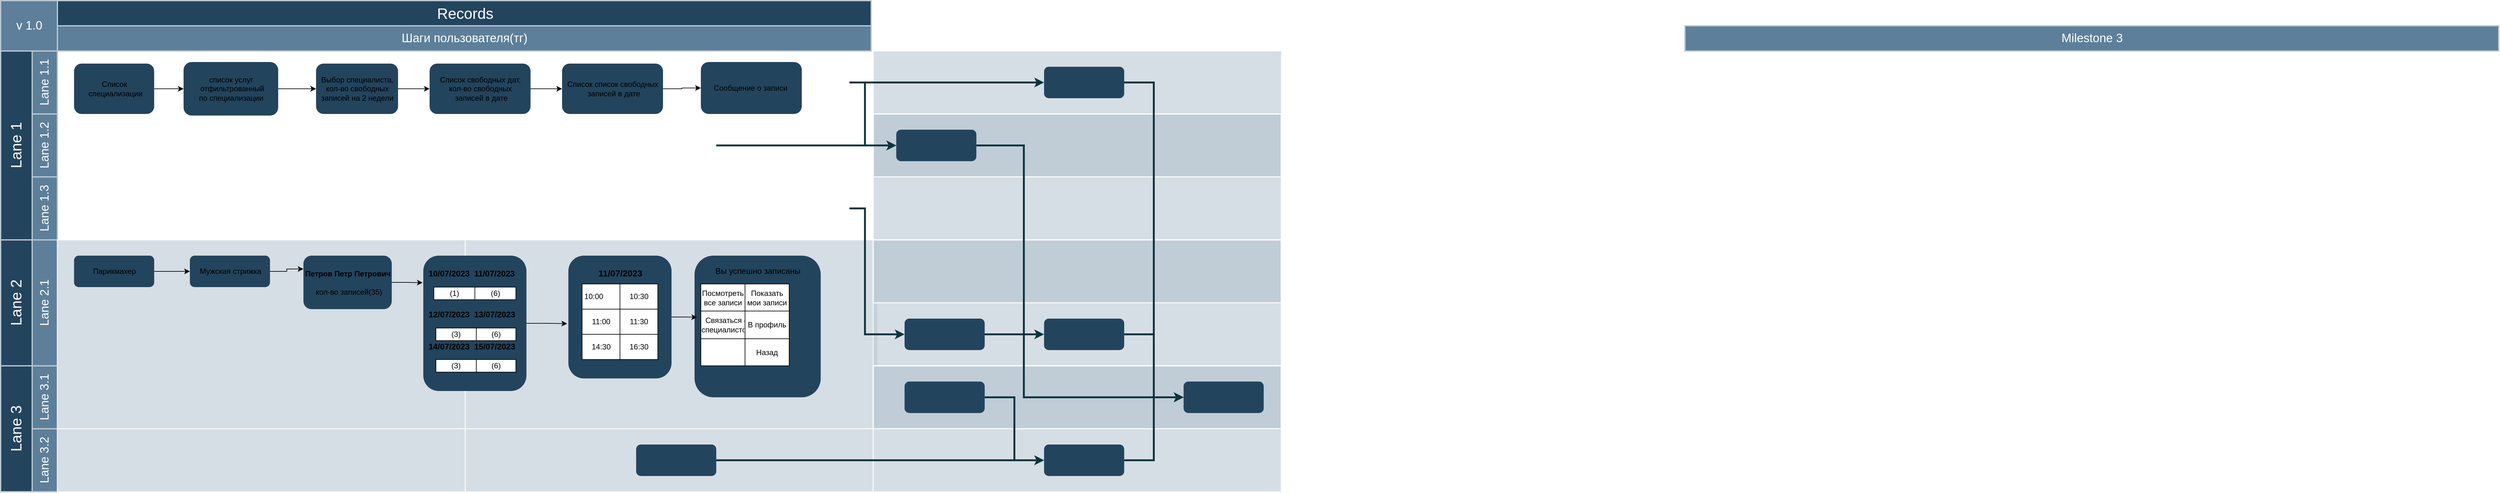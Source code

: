 <mxfile version="22.1.16" type="device">
  <diagram name="Page-1" id="74e2e168-ea6b-b213-b513-2b3c1d86103e">
    <mxGraphModel dx="1434" dy="843" grid="1" gridSize="10" guides="1" tooltips="1" connect="1" arrows="1" fold="1" page="1" pageScale="1" pageWidth="1100" pageHeight="850" background="none" math="0" shadow="0">
      <root>
        <mxCell id="0" />
        <mxCell id="1" parent="0" />
        <mxCell id="uQnDdRh6O_mBgokh-bdZ-1" value="Records" style="strokeColor=#BAC8D3;fillColor=#23445D;fontSize=24;strokeWidth=2;fontFamily=Helvetica;html=1;fontColor=#FFFFFF;fontStyle=0;spacingBottom=8;spacingRight=0;spacingLeft=83;" parent="1" vertex="1">
          <mxGeometry x="28" y="20" width="1372" height="50" as="geometry" />
        </mxCell>
        <mxCell id="uQnDdRh6O_mBgokh-bdZ-2" value="Lane 1" style="strokeColor=#BAC8D3;fillColor=#23445D;fontSize=24;strokeWidth=2;horizontal=0;fontFamily=Helvetica;html=1;fontColor=#FFFFFF;fontStyle=0" parent="1" vertex="1">
          <mxGeometry x="20" y="100" width="50" height="300" as="geometry" />
        </mxCell>
        <mxCell id="uQnDdRh6O_mBgokh-bdZ-3" value="Lane 1.1" style="strokeColor=#BAC8D3;fillColor=#5d7f99;fontSize=19;strokeWidth=2;horizontal=0;fontFamily=Helvetica;html=1;labelBackgroundColor=none;fontColor=#FFFFFF;" parent="1" vertex="1">
          <mxGeometry x="70" y="100" width="40" height="100" as="geometry" />
        </mxCell>
        <mxCell id="uQnDdRh6O_mBgokh-bdZ-4" value="v 1.0" style="strokeColor=#BAC8D3;fillColor=#5d7f99;fontSize=19;strokeWidth=2;fontFamily=Helvetica;html=1;labelBackgroundColor=none;fontColor=#FFFFFF;" parent="1" vertex="1">
          <mxGeometry x="20" y="20" width="90" height="80" as="geometry" />
        </mxCell>
        <mxCell id="uQnDdRh6O_mBgokh-bdZ-5" value="Lane 1.2" style="strokeColor=#BAC8D3;fillColor=#5d7f99;fontSize=19;strokeWidth=2;horizontal=0;fontFamily=Helvetica;html=1;labelBackgroundColor=none;fontColor=#FFFFFF;" parent="1" vertex="1">
          <mxGeometry x="70" y="200" width="40" height="100" as="geometry" />
        </mxCell>
        <mxCell id="uQnDdRh6O_mBgokh-bdZ-6" value="Lane 1.3" style="strokeColor=#BAC8D3;fillColor=#5d7f99;fontSize=19;strokeWidth=2;horizontal=0;fontFamily=Helvetica;html=1;labelBackgroundColor=none;fontColor=#FFFFFF;" parent="1" vertex="1">
          <mxGeometry x="70" y="300" width="40" height="100" as="geometry" />
        </mxCell>
        <mxCell id="uQnDdRh6O_mBgokh-bdZ-8" value="Lane 2.1" style="strokeColor=#BAC8D3;fillColor=#5d7f99;fontSize=19;strokeWidth=2;horizontal=0;fontFamily=Helvetica;html=1;labelBackgroundColor=none;fontColor=#FFFFFF;" parent="1" vertex="1">
          <mxGeometry x="70" y="400" width="40" height="200" as="geometry" />
        </mxCell>
        <mxCell id="uQnDdRh6O_mBgokh-bdZ-9" value="Lane 2" style="strokeColor=#BAC8D3;fillColor=#23445D;fontSize=24;strokeWidth=2;horizontal=0;fontFamily=Helvetica;html=1;fontColor=#FFFFFF;fontStyle=0" parent="1" vertex="1">
          <mxGeometry x="20" y="400" width="50" height="200" as="geometry" />
        </mxCell>
        <mxCell id="uQnDdRh6O_mBgokh-bdZ-10" value="Lane 3.2" style="strokeColor=#BAC8D3;fillColor=#5d7f99;fontSize=19;strokeWidth=2;horizontal=0;fontFamily=Helvetica;html=1;labelBackgroundColor=none;fontColor=#FFFFFF;" parent="1" vertex="1">
          <mxGeometry x="70" y="700" width="40" height="100" as="geometry" />
        </mxCell>
        <mxCell id="uQnDdRh6O_mBgokh-bdZ-11" value="Lane 3.1" style="strokeColor=#BAC8D3;fillColor=#5d7f99;fontSize=19;strokeWidth=2;horizontal=0;fontFamily=Helvetica;html=1;labelBackgroundColor=none;fontColor=#FFFFFF;" parent="1" vertex="1">
          <mxGeometry x="70" y="600" width="40" height="100" as="geometry" />
        </mxCell>
        <mxCell id="uQnDdRh6O_mBgokh-bdZ-12" value="Lane 3" style="strokeColor=#BAC8D3;fillColor=#23445D;fontSize=24;strokeWidth=2;horizontal=0;fontFamily=Helvetica;html=1;fontColor=#FFFFFF;fontStyle=0" parent="1" vertex="1">
          <mxGeometry x="20" y="600" width="50" height="200" as="geometry" />
        </mxCell>
        <mxCell id="uQnDdRh6O_mBgokh-bdZ-17" value="" style="strokeColor=#FFFFFF;fillColor=#BAC8D3;fontSize=18;strokeWidth=2;fontFamily=Helvetica;html=1;opacity=60;" parent="1" vertex="1">
          <mxGeometry x="110" y="400" width="646.67" height="300" as="geometry" />
        </mxCell>
        <mxCell id="uQnDdRh6O_mBgokh-bdZ-19" value="" style="strokeColor=#FFFFFF;fillColor=#BAC8D3;fontSize=18;strokeWidth=2;fontFamily=Helvetica;html=1;opacity=60;" parent="1" vertex="1">
          <mxGeometry x="110" y="700" width="646.667" height="100" as="geometry" />
        </mxCell>
        <mxCell id="uQnDdRh6O_mBgokh-bdZ-24" value="" style="strokeColor=#FFFFFF;fillColor=#BAC8D3;fontSize=18;strokeWidth=2;fontFamily=Helvetica;html=1;opacity=60;" parent="1" vertex="1">
          <mxGeometry x="756.67" y="400" width="653.33" height="300" as="geometry" />
        </mxCell>
        <mxCell id="uQnDdRh6O_mBgokh-bdZ-26" value="" style="strokeColor=#FFFFFF;fillColor=#BAC8D3;fontSize=18;strokeWidth=2;fontFamily=Helvetica;html=1;opacity=60;fontStyle=4" parent="1" vertex="1">
          <mxGeometry x="756.667" y="700" width="646.667" height="100" as="geometry" />
        </mxCell>
        <mxCell id="uQnDdRh6O_mBgokh-bdZ-27" value="" style="strokeColor=#FFFFFF;fillColor=#BAC8D3;fontSize=18;strokeWidth=2;fontFamily=Helvetica;html=1;opacity=60;" parent="1" vertex="1">
          <mxGeometry x="1403.333" y="100" width="647" height="100" as="geometry" />
        </mxCell>
        <mxCell id="uQnDdRh6O_mBgokh-bdZ-28" value="" style="strokeColor=#FFFFFF;fillColor=#BAC8D3;fontSize=18;strokeWidth=2;fontFamily=Helvetica;html=1;opacity=90;" parent="1" vertex="1">
          <mxGeometry x="1403.333" y="200" width="646.667" height="100" as="geometry" />
        </mxCell>
        <mxCell id="uQnDdRh6O_mBgokh-bdZ-29" value="" style="strokeColor=#FFFFFF;fillColor=#BAC8D3;fontSize=18;strokeWidth=2;fontFamily=Helvetica;html=1;opacity=60;" parent="1" vertex="1">
          <mxGeometry x="1403.333" y="300" width="646.667" height="100" as="geometry" />
        </mxCell>
        <mxCell id="uQnDdRh6O_mBgokh-bdZ-30" value="" style="strokeColor=#FFFFFF;fillColor=#BAC8D3;fontSize=18;strokeWidth=2;fontFamily=Helvetica;html=1;opacity=90;" parent="1" vertex="1">
          <mxGeometry x="1403.333" y="400" width="646.667" height="100" as="geometry" />
        </mxCell>
        <mxCell id="uQnDdRh6O_mBgokh-bdZ-31" value="" style="strokeColor=#FFFFFF;fillColor=#BAC8D3;fontSize=18;strokeWidth=2;fontFamily=Helvetica;html=1;opacity=60;" parent="1" vertex="1">
          <mxGeometry x="1403.333" y="500" width="646.667" height="100" as="geometry" />
        </mxCell>
        <mxCell id="uQnDdRh6O_mBgokh-bdZ-32" value="" style="strokeColor=#FFFFFF;fillColor=#BAC8D3;fontSize=18;strokeWidth=2;fontFamily=Helvetica;html=1;opacity=90;" parent="1" vertex="1">
          <mxGeometry x="1403.333" y="600" width="646.667" height="100" as="geometry" />
        </mxCell>
        <mxCell id="uQnDdRh6O_mBgokh-bdZ-33" value="" style="strokeColor=#FFFFFF;fillColor=#BAC8D3;fontSize=18;strokeWidth=2;fontFamily=Helvetica;html=1;opacity=60;fontStyle=4" parent="1" vertex="1">
          <mxGeometry x="1403.333" y="700" width="646.667" height="100" as="geometry" />
        </mxCell>
        <mxCell id="F1mjMvXz6jdHSFvcHocM-22" style="edgeStyle=orthogonalEdgeStyle;rounded=0;orthogonalLoop=1;jettySize=auto;html=1;exitX=1;exitY=0.5;exitDx=0;exitDy=0;entryX=0;entryY=0.5;entryDx=0;entryDy=0;" edge="1" parent="1" source="uQnDdRh6O_mBgokh-bdZ-35" target="F1mjMvXz6jdHSFvcHocM-1">
          <mxGeometry relative="1" as="geometry" />
        </mxCell>
        <mxCell id="uQnDdRh6O_mBgokh-bdZ-35" value="Список&lt;br&gt;&amp;nbsp;специализации" style="rounded=1;fillColor=#23445D;strokeColor=none;strokeWidth=2;fontFamily=Helvetica;html=1;gradientColor=none;" parent="1" vertex="1">
          <mxGeometry x="136.39" y="120" width="127" height="80" as="geometry" />
        </mxCell>
        <mxCell id="F1mjMvXz6jdHSFvcHocM-27" style="edgeStyle=orthogonalEdgeStyle;rounded=0;orthogonalLoop=1;jettySize=auto;html=1;exitX=1;exitY=0.5;exitDx=0;exitDy=0;entryX=0;entryY=0.5;entryDx=0;entryDy=0;" edge="1" parent="1" source="uQnDdRh6O_mBgokh-bdZ-36" target="F1mjMvXz6jdHSFvcHocM-24">
          <mxGeometry relative="1" as="geometry" />
        </mxCell>
        <mxCell id="uQnDdRh6O_mBgokh-bdZ-36" value="Список свободных дат,&lt;br&gt;кол-во свободных&lt;br&gt;&amp;nbsp;записей в дате" style="rounded=1;fillColor=#23445D;strokeColor=none;strokeWidth=2;fontFamily=Helvetica;html=1;gradientColor=none;" parent="1" vertex="1">
          <mxGeometry x="700" y="120" width="160" height="80" as="geometry" />
        </mxCell>
        <mxCell id="F1mjMvXz6jdHSFvcHocM-21" style="edgeStyle=orthogonalEdgeStyle;rounded=0;orthogonalLoop=1;jettySize=auto;html=1;entryX=0;entryY=0.5;entryDx=0;entryDy=0;" edge="1" parent="1" source="uQnDdRh6O_mBgokh-bdZ-37" target="uQnDdRh6O_mBgokh-bdZ-36">
          <mxGeometry relative="1" as="geometry" />
        </mxCell>
        <mxCell id="uQnDdRh6O_mBgokh-bdZ-37" value="Выбор специалиста,&lt;br&gt;кол-во свободных&lt;br&gt;&amp;nbsp;записей на 2 недели&amp;nbsp;" style="rounded=1;fillColor=#23445D;strokeColor=none;strokeWidth=2;fontFamily=Helvetica;html=1;gradientColor=none;" parent="1" vertex="1">
          <mxGeometry x="520" y="120" width="130" height="80" as="geometry" />
        </mxCell>
        <mxCell id="uQnDdRh6O_mBgokh-bdZ-44" value="" style="rounded=1;fillColor=#23445D;strokeColor=none;strokeWidth=2;gradientColor=none;fontFamily=Helvetica;html=1;" parent="1" vertex="1">
          <mxGeometry x="1895.238" y="625" width="127" height="50" as="geometry" />
        </mxCell>
        <mxCell id="uQnDdRh6O_mBgokh-bdZ-46" value="" style="rounded=1;fillColor=#23445D;strokeColor=none;strokeWidth=2;fontFamily=Helvetica;html=1;gradientColor=none;" parent="1" vertex="1">
          <mxGeometry x="1027.415" y="725" width="127" height="50" as="geometry" />
        </mxCell>
        <mxCell id="uQnDdRh6O_mBgokh-bdZ-51" value="" style="rounded=1;fillColor=#23445D;strokeColor=none;strokeWidth=2;gradientColor=none;fontFamily=Helvetica;html=1;" parent="1" vertex="1">
          <mxGeometry x="1452.925" y="525" width="127" height="50" as="geometry" />
        </mxCell>
        <mxCell id="uQnDdRh6O_mBgokh-bdZ-52" value="" style="rounded=1;fillColor=#23445D;strokeColor=none;strokeWidth=2;gradientColor=none;fontFamily=Helvetica;html=1;" parent="1" vertex="1">
          <mxGeometry x="1674.082" y="525" width="127" height="50" as="geometry" />
        </mxCell>
        <mxCell id="uQnDdRh6O_mBgokh-bdZ-53" value="" style="rounded=1;fillColor=#23445D;strokeColor=none;strokeWidth=2;gradientColor=none;fontFamily=Helvetica;html=1;" parent="1" vertex="1">
          <mxGeometry x="1439.728" y="225" width="127" height="50" as="geometry" />
        </mxCell>
        <mxCell id="uQnDdRh6O_mBgokh-bdZ-54" value="" style="rounded=1;fillColor=#23445D;strokeColor=none;strokeWidth=2;gradientColor=none;fontFamily=Helvetica;html=1;" parent="1" vertex="1">
          <mxGeometry x="1452.925" y="625" width="127" height="50" as="geometry" />
        </mxCell>
        <mxCell id="uQnDdRh6O_mBgokh-bdZ-55" value="" style="rounded=1;fillColor=#23445D;strokeColor=none;strokeWidth=2;gradientColor=none;fontFamily=Helvetica;html=1;" parent="1" vertex="1">
          <mxGeometry x="1674.082" y="725" width="127" height="50" as="geometry" />
        </mxCell>
        <mxCell id="uQnDdRh6O_mBgokh-bdZ-56" value="" style="rounded=1;fillColor=#23445D;strokeColor=none;strokeWidth=2;gradientColor=none;fontFamily=Helvetica;html=1;" parent="1" vertex="1">
          <mxGeometry x="1674.082" y="125" width="127" height="50" as="geometry" />
        </mxCell>
        <mxCell id="uQnDdRh6O_mBgokh-bdZ-71" value="" style="edgeStyle=elbowEdgeStyle;elbow=horizontal;strokeWidth=3;strokeColor=#0C343D;fontFamily=Helvetica;html=1;rounded=0;" parent="1" source="uQnDdRh6O_mBgokh-bdZ-46" target="uQnDdRh6O_mBgokh-bdZ-55" edge="1">
          <mxGeometry x="6.449" y="830.5" width="131.973" height="100" as="geometry">
            <mxPoint x="-127.551" y="100" as="sourcePoint" />
            <mxPoint x="4.422" as="targetPoint" />
          </mxGeometry>
        </mxCell>
        <mxCell id="uQnDdRh6O_mBgokh-bdZ-72" value="" style="edgeStyle=elbowEdgeStyle;elbow=horizontal;strokeWidth=3;strokeColor=#0C343D;fontFamily=Helvetica;html=1;rounded=0;" parent="1" source="uQnDdRh6O_mBgokh-bdZ-55" target="uQnDdRh6O_mBgokh-bdZ-44" edge="1">
          <mxGeometry x="6.449" y="830.5" width="131.973" height="100" as="geometry">
            <mxPoint x="-127.551" y="100" as="sourcePoint" />
            <mxPoint x="4.422" as="targetPoint" />
          </mxGeometry>
        </mxCell>
        <mxCell id="uQnDdRh6O_mBgokh-bdZ-73" value="" style="edgeStyle=elbowEdgeStyle;elbow=horizontal;strokeWidth=3;strokeColor=#0C343D;fontFamily=Helvetica;html=1;rounded=0;" parent="1" source="uQnDdRh6O_mBgokh-bdZ-53" target="uQnDdRh6O_mBgokh-bdZ-44" edge="1">
          <mxGeometry x="6.449" y="830.5" width="131.973" height="100" as="geometry">
            <mxPoint x="-127.551" y="100" as="sourcePoint" />
            <mxPoint x="4.422" as="targetPoint" />
            <Array as="points">
              <mxPoint x="1642" y="450" />
            </Array>
          </mxGeometry>
        </mxCell>
        <mxCell id="uQnDdRh6O_mBgokh-bdZ-74" value="" style="edgeStyle=elbowEdgeStyle;elbow=horizontal;strokeWidth=3;strokeColor=#0C343D;fontFamily=Helvetica;html=1;rounded=0;" parent="1" source="uQnDdRh6O_mBgokh-bdZ-54" target="uQnDdRh6O_mBgokh-bdZ-55" edge="1">
          <mxGeometry x="6.449" y="830.5" width="131.973" height="100" as="geometry">
            <mxPoint x="-127.551" y="100" as="sourcePoint" />
            <mxPoint x="4.422" as="targetPoint" />
          </mxGeometry>
        </mxCell>
        <mxCell id="uQnDdRh6O_mBgokh-bdZ-78" value="" style="edgeStyle=elbowEdgeStyle;elbow=horizontal;strokeWidth=3;strokeColor=#0C343D;fontFamily=Helvetica;html=1;rounded=0;" parent="1" target="uQnDdRh6O_mBgokh-bdZ-53" edge="1">
          <mxGeometry x="6.449" y="830.5" width="131.973" height="100" as="geometry">
            <mxPoint x="1154.415" y="250" as="sourcePoint" />
            <mxPoint x="4.422" as="targetPoint" />
          </mxGeometry>
        </mxCell>
        <mxCell id="uQnDdRh6O_mBgokh-bdZ-79" value="" style="edgeStyle=elbowEdgeStyle;elbow=horizontal;strokeWidth=3;strokeColor=#0C343D;fontFamily=Helvetica;html=1;rounded=0;" parent="1" target="uQnDdRh6O_mBgokh-bdZ-53" edge="1">
          <mxGeometry x="6.449" y="830.5" width="131.973" height="100" as="geometry">
            <mxPoint x="1365.571" y="150" as="sourcePoint" />
            <mxPoint x="4.422" as="targetPoint" />
            <Array as="points">
              <mxPoint x="1390.136" y="200" />
            </Array>
          </mxGeometry>
        </mxCell>
        <mxCell id="uQnDdRh6O_mBgokh-bdZ-80" value="" style="edgeStyle=elbowEdgeStyle;elbow=horizontal;strokeWidth=3;strokeColor=#0C343D;fontFamily=Helvetica;html=1;rounded=0;" parent="1" target="uQnDdRh6O_mBgokh-bdZ-56" edge="1">
          <mxGeometry x="6.449" y="830.5" width="131.973" height="100" as="geometry">
            <mxPoint x="1365.571" y="150" as="sourcePoint" />
            <mxPoint x="4.422" as="targetPoint" />
          </mxGeometry>
        </mxCell>
        <mxCell id="uQnDdRh6O_mBgokh-bdZ-81" value="" style="edgeStyle=elbowEdgeStyle;elbow=horizontal;strokeWidth=3;strokeColor=#0C343D;fontFamily=Helvetica;html=1;rounded=0;" parent="1" source="uQnDdRh6O_mBgokh-bdZ-56" target="uQnDdRh6O_mBgokh-bdZ-44" edge="1">
          <mxGeometry x="6.449" y="830.5" width="131.973" height="100" as="geometry">
            <mxPoint x="-127.551" y="100" as="sourcePoint" />
            <mxPoint x="4.422" as="targetPoint" />
          </mxGeometry>
        </mxCell>
        <mxCell id="uQnDdRh6O_mBgokh-bdZ-82" value="" style="edgeStyle=elbowEdgeStyle;elbow=horizontal;strokeWidth=3;strokeColor=#0C343D;fontFamily=Helvetica;html=1;rounded=0;" parent="1" source="uQnDdRh6O_mBgokh-bdZ-52" target="uQnDdRh6O_mBgokh-bdZ-44" edge="1">
          <mxGeometry x="6.449" y="830.5" width="131.973" height="100" as="geometry">
            <mxPoint x="-127.551" y="100" as="sourcePoint" />
            <mxPoint x="4.422" as="targetPoint" />
          </mxGeometry>
        </mxCell>
        <mxCell id="uQnDdRh6O_mBgokh-bdZ-83" value="" style="edgeStyle=elbowEdgeStyle;elbow=horizontal;strokeWidth=3;strokeColor=#0C343D;fontFamily=Helvetica;html=1;rounded=0;" parent="1" source="uQnDdRh6O_mBgokh-bdZ-51" target="uQnDdRh6O_mBgokh-bdZ-52" edge="1">
          <mxGeometry x="6.449" y="830.5" width="131.973" height="100" as="geometry">
            <mxPoint x="-127.551" y="100" as="sourcePoint" />
            <mxPoint x="4.422" as="targetPoint" />
          </mxGeometry>
        </mxCell>
        <mxCell id="uQnDdRh6O_mBgokh-bdZ-84" value="" style="edgeStyle=elbowEdgeStyle;elbow=horizontal;strokeWidth=3;strokeColor=#0C343D;fontFamily=Helvetica;html=1;rounded=0;" parent="1" target="uQnDdRh6O_mBgokh-bdZ-51" edge="1">
          <mxGeometry x="6.449" y="830.5" width="131.973" height="100" as="geometry">
            <mxPoint x="1365.571" y="350" as="sourcePoint" />
            <mxPoint x="4.422" as="targetPoint" />
            <Array as="points">
              <mxPoint x="1390.136" y="450" />
            </Array>
          </mxGeometry>
        </mxCell>
        <mxCell id="uQnDdRh6O_mBgokh-bdZ-85" value="" style="group" parent="1" vertex="1" connectable="0">
          <mxGeometry x="110" y="60" width="1290" height="40" as="geometry" />
        </mxCell>
        <mxCell id="uQnDdRh6O_mBgokh-bdZ-86" value="Шаги пользователя(тг)" style="strokeColor=#BAC8D3;fillColor=#5d7f99;fontSize=19;strokeWidth=2;fontFamily=Helvetica;html=1;labelBackgroundColor=none;fontColor=#FFFFFF;" parent="uQnDdRh6O_mBgokh-bdZ-85" vertex="1">
          <mxGeometry width="1289.998" height="40" as="geometry" />
        </mxCell>
        <mxCell id="uQnDdRh6O_mBgokh-bdZ-88" value="Milestone 3" style="strokeColor=#BAC8D3;fillColor=#5d7f99;fontSize=19;strokeWidth=2;fontFamily=Helvetica;html=1;labelBackgroundColor=none;fontColor=#FFFFFF;" parent="uQnDdRh6O_mBgokh-bdZ-85" vertex="1">
          <mxGeometry x="2579.996" width="1290" height="40" as="geometry" />
        </mxCell>
        <mxCell id="F1mjMvXz6jdHSFvcHocM-6" style="edgeStyle=orthogonalEdgeStyle;rounded=0;orthogonalLoop=1;jettySize=auto;html=1;exitX=1;exitY=0.5;exitDx=0;exitDy=0;entryX=0;entryY=0.5;entryDx=0;entryDy=0;" edge="1" parent="1" source="uQnDdRh6O_mBgokh-bdZ-89" target="F1mjMvXz6jdHSFvcHocM-5">
          <mxGeometry relative="1" as="geometry" />
        </mxCell>
        <mxCell id="uQnDdRh6O_mBgokh-bdZ-89" value="Парикмахер" style="rounded=1;fillColor=#23445D;strokeColor=none;strokeWidth=2;fontFamily=Helvetica;html=1;gradientColor=none;" parent="1" vertex="1">
          <mxGeometry x="136.395" y="425" width="127" height="50" as="geometry" />
        </mxCell>
        <mxCell id="uQnDdRh6O_mBgokh-bdZ-90" value="&lt;h4 style=&quot;text-align: justify; line-height: 100%;&quot;&gt;&lt;span style=&quot;background-color: initial;&quot;&gt;Петров Петр Петрович&lt;/span&gt;&lt;/h4&gt;&lt;div&gt;&amp;nbsp;кол-во записей(35)&lt;/div&gt;" style="rounded=1;fillColor=#23445D;strokeColor=none;strokeWidth=2;fontFamily=Helvetica;html=1;gradientColor=none;arcSize=15;verticalAlign=top;" parent="1" vertex="1">
          <mxGeometry x="500" y="425" width="140" height="85" as="geometry" />
        </mxCell>
        <mxCell id="F1mjMvXz6jdHSFvcHocM-23" style="edgeStyle=orthogonalEdgeStyle;rounded=0;orthogonalLoop=1;jettySize=auto;html=1;exitX=1;exitY=0.5;exitDx=0;exitDy=0;entryX=0;entryY=0.5;entryDx=0;entryDy=0;" edge="1" parent="1" source="F1mjMvXz6jdHSFvcHocM-1" target="uQnDdRh6O_mBgokh-bdZ-37">
          <mxGeometry relative="1" as="geometry" />
        </mxCell>
        <mxCell id="F1mjMvXz6jdHSFvcHocM-1" value="список услуг&lt;br&gt;&amp;nbsp;отфильтрованный &lt;br&gt;по специализации" style="rounded=1;fillColor=#23445D;strokeColor=none;strokeWidth=2;fontFamily=Helvetica;html=1;gradientColor=none;" vertex="1" parent="1">
          <mxGeometry x="310" y="117.5" width="150" height="85" as="geometry" />
        </mxCell>
        <mxCell id="F1mjMvXz6jdHSFvcHocM-32" style="edgeStyle=orthogonalEdgeStyle;rounded=0;orthogonalLoop=1;jettySize=auto;html=1;exitX=1;exitY=0.5;exitDx=0;exitDy=0;entryX=0;entryY=0.25;entryDx=0;entryDy=0;" edge="1" parent="1" source="F1mjMvXz6jdHSFvcHocM-5" target="uQnDdRh6O_mBgokh-bdZ-90">
          <mxGeometry relative="1" as="geometry" />
        </mxCell>
        <mxCell id="F1mjMvXz6jdHSFvcHocM-5" value="Мужская стрижка" style="rounded=1;fillColor=#23445D;strokeColor=none;strokeWidth=2;fontFamily=Helvetica;html=1;gradientColor=none;" vertex="1" parent="1">
          <mxGeometry x="320.004" y="425" width="127" height="50" as="geometry" />
        </mxCell>
        <mxCell id="F1mjMvXz6jdHSFvcHocM-94" style="edgeStyle=orthogonalEdgeStyle;rounded=0;orthogonalLoop=1;jettySize=auto;html=1;entryX=0;entryY=0.5;entryDx=0;entryDy=0;" edge="1" parent="1" source="F1mjMvXz6jdHSFvcHocM-24" target="F1mjMvXz6jdHSFvcHocM-77">
          <mxGeometry relative="1" as="geometry" />
        </mxCell>
        <mxCell id="F1mjMvXz6jdHSFvcHocM-24" value="Список список свободных&lt;br&gt;&amp;nbsp;записей в дате" style="rounded=1;fillColor=#23445D;strokeColor=none;strokeWidth=2;fontFamily=Helvetica;html=1;gradientColor=none;" vertex="1" parent="1">
          <mxGeometry x="910" y="120" width="160" height="80" as="geometry" />
        </mxCell>
        <mxCell id="F1mjMvXz6jdHSFvcHocM-28" value="&lt;h5 style=&quot;text-align: justify; line-height: 100%;&quot;&gt;&lt;font style=&quot;font-size: 13px;&quot;&gt;10/07/2023&amp;nbsp; 11/07/2023&lt;/font&gt;&lt;/h5&gt;&lt;h3 style=&quot;text-align: justify; line-height: 145%; font-size: 13px;&quot;&gt;&lt;p style=&quot;font-size: 11px;&quot;&gt;&lt;sub&gt;&amp;nbsp;&amp;nbsp;&lt;/sub&gt;&lt;/p&gt;&lt;font style=&quot;font-size: 13px;&quot;&gt;12/07/2023&amp;nbsp; 13/07/2023&lt;/font&gt;&lt;/h3&gt;&lt;h3 style=&quot;line-height: 145%; font-size: 13px;&quot;&gt;&amp;nbsp;&lt;br&gt;&lt;font style=&quot;font-size: 13px;&quot;&gt;14/07/2023&amp;nbsp; 15/07/2023&lt;/font&gt;&amp;nbsp; &amp;nbsp;&lt;/h3&gt;" style="rounded=1;fillColor=#23445D;strokeColor=none;strokeWidth=2;fontFamily=Helvetica;html=1;gradientColor=none;verticalAlign=top;horizontal=1;" vertex="1" parent="1">
          <mxGeometry x="690" y="425" width="163.5" height="215" as="geometry" />
        </mxCell>
        <mxCell id="F1mjMvXz6jdHSFvcHocM-34" style="edgeStyle=orthogonalEdgeStyle;rounded=0;orthogonalLoop=1;jettySize=auto;html=1;exitX=1;exitY=0.5;exitDx=0;exitDy=0;entryX=-0.006;entryY=0.2;entryDx=0;entryDy=0;entryPerimeter=0;" edge="1" parent="1" source="uQnDdRh6O_mBgokh-bdZ-90" target="F1mjMvXz6jdHSFvcHocM-28">
          <mxGeometry relative="1" as="geometry" />
        </mxCell>
        <mxCell id="F1mjMvXz6jdHSFvcHocM-35" value="&lt;h3 style=&quot;text-align: justify; line-height: 100%;&quot;&gt;11/07/2023&lt;/h3&gt;&lt;div&gt;&lt;table&gt;&lt;tbody&gt;&lt;tr&gt;&lt;td&gt;&lt;br&gt;&lt;/td&gt;&lt;td&gt;&lt;br&gt;&lt;/td&gt;&lt;/tr&gt;&lt;/tbody&gt;&lt;/table&gt;&lt;br&gt;&lt;/div&gt;" style="rounded=1;fillColor=#23445D;strokeColor=none;strokeWidth=2;fontFamily=Helvetica;html=1;gradientColor=none;verticalAlign=top;horizontal=1;" vertex="1" parent="1">
          <mxGeometry x="920" y="425" width="163.5" height="195" as="geometry" />
        </mxCell>
        <mxCell id="F1mjMvXz6jdHSFvcHocM-45" value="" style="shape=table;startSize=0;container=1;collapsible=0;childLayout=tableLayout;" vertex="1" parent="1">
          <mxGeometry x="941.75" y="470" width="120" height="120" as="geometry" />
        </mxCell>
        <mxCell id="F1mjMvXz6jdHSFvcHocM-46" value="" style="shape=tableRow;horizontal=0;startSize=0;swimlaneHead=0;swimlaneBody=0;strokeColor=inherit;top=0;left=0;bottom=0;right=0;collapsible=0;dropTarget=0;fillColor=none;points=[[0,0.5],[1,0.5]];portConstraint=eastwest;" vertex="1" parent="F1mjMvXz6jdHSFvcHocM-45">
          <mxGeometry width="120" height="40" as="geometry" />
        </mxCell>
        <mxCell id="F1mjMvXz6jdHSFvcHocM-47" value="10:00&lt;span style=&quot;white-space: pre;&quot;&gt;&#x9;&lt;/span&gt;" style="shape=partialRectangle;html=1;whiteSpace=wrap;connectable=0;strokeColor=inherit;overflow=hidden;fillColor=none;top=0;left=0;bottom=0;right=0;pointerEvents=1;" vertex="1" parent="F1mjMvXz6jdHSFvcHocM-46">
          <mxGeometry width="60" height="40" as="geometry">
            <mxRectangle width="60" height="40" as="alternateBounds" />
          </mxGeometry>
        </mxCell>
        <mxCell id="F1mjMvXz6jdHSFvcHocM-48" value="10:30" style="shape=partialRectangle;html=1;whiteSpace=wrap;connectable=0;strokeColor=inherit;overflow=hidden;fillColor=none;top=0;left=0;bottom=0;right=0;pointerEvents=1;" vertex="1" parent="F1mjMvXz6jdHSFvcHocM-46">
          <mxGeometry x="60" width="60" height="40" as="geometry">
            <mxRectangle width="60" height="40" as="alternateBounds" />
          </mxGeometry>
        </mxCell>
        <mxCell id="F1mjMvXz6jdHSFvcHocM-49" value="" style="shape=tableRow;horizontal=0;startSize=0;swimlaneHead=0;swimlaneBody=0;strokeColor=inherit;top=0;left=0;bottom=0;right=0;collapsible=0;dropTarget=0;fillColor=none;points=[[0,0.5],[1,0.5]];portConstraint=eastwest;" vertex="1" parent="F1mjMvXz6jdHSFvcHocM-45">
          <mxGeometry y="40" width="120" height="40" as="geometry" />
        </mxCell>
        <mxCell id="F1mjMvXz6jdHSFvcHocM-50" value="11:00" style="shape=partialRectangle;html=1;whiteSpace=wrap;connectable=0;strokeColor=inherit;overflow=hidden;fillColor=none;top=0;left=0;bottom=0;right=0;pointerEvents=1;" vertex="1" parent="F1mjMvXz6jdHSFvcHocM-49">
          <mxGeometry width="60" height="40" as="geometry">
            <mxRectangle width="60" height="40" as="alternateBounds" />
          </mxGeometry>
        </mxCell>
        <mxCell id="F1mjMvXz6jdHSFvcHocM-51" value="11:30" style="shape=partialRectangle;html=1;whiteSpace=wrap;connectable=0;strokeColor=inherit;overflow=hidden;fillColor=none;top=0;left=0;bottom=0;right=0;pointerEvents=1;" vertex="1" parent="F1mjMvXz6jdHSFvcHocM-49">
          <mxGeometry x="60" width="60" height="40" as="geometry">
            <mxRectangle width="60" height="40" as="alternateBounds" />
          </mxGeometry>
        </mxCell>
        <mxCell id="F1mjMvXz6jdHSFvcHocM-52" value="" style="shape=tableRow;horizontal=0;startSize=0;swimlaneHead=0;swimlaneBody=0;strokeColor=inherit;top=0;left=0;bottom=0;right=0;collapsible=0;dropTarget=0;fillColor=none;points=[[0,0.5],[1,0.5]];portConstraint=eastwest;" vertex="1" parent="F1mjMvXz6jdHSFvcHocM-45">
          <mxGeometry y="80" width="120" height="40" as="geometry" />
        </mxCell>
        <mxCell id="F1mjMvXz6jdHSFvcHocM-53" value="14:30" style="shape=partialRectangle;html=1;whiteSpace=wrap;connectable=0;strokeColor=inherit;overflow=hidden;fillColor=none;top=0;left=0;bottom=0;right=0;pointerEvents=1;" vertex="1" parent="F1mjMvXz6jdHSFvcHocM-52">
          <mxGeometry width="60" height="40" as="geometry">
            <mxRectangle width="60" height="40" as="alternateBounds" />
          </mxGeometry>
        </mxCell>
        <mxCell id="F1mjMvXz6jdHSFvcHocM-54" value="16:30" style="shape=partialRectangle;html=1;whiteSpace=wrap;connectable=0;strokeColor=inherit;overflow=hidden;fillColor=none;top=0;left=0;bottom=0;right=0;pointerEvents=1;" vertex="1" parent="F1mjMvXz6jdHSFvcHocM-52">
          <mxGeometry x="60" width="60" height="40" as="geometry">
            <mxRectangle width="60" height="40" as="alternateBounds" />
          </mxGeometry>
        </mxCell>
        <mxCell id="F1mjMvXz6jdHSFvcHocM-58" value="" style="shape=table;startSize=0;container=1;collapsible=0;childLayout=tableLayout;" vertex="1" parent="1">
          <mxGeometry x="706.75" y="475" width="130" height="20" as="geometry" />
        </mxCell>
        <mxCell id="F1mjMvXz6jdHSFvcHocM-59" value="" style="shape=tableRow;horizontal=0;startSize=0;swimlaneHead=0;swimlaneBody=0;strokeColor=inherit;top=0;left=0;bottom=0;right=0;collapsible=0;dropTarget=0;fillColor=none;points=[[0,0.5],[1,0.5]];portConstraint=eastwest;" vertex="1" parent="F1mjMvXz6jdHSFvcHocM-58">
          <mxGeometry width="130" height="20" as="geometry" />
        </mxCell>
        <mxCell id="F1mjMvXz6jdHSFvcHocM-60" value="(1)" style="shape=partialRectangle;html=1;whiteSpace=wrap;connectable=0;strokeColor=inherit;overflow=hidden;fillColor=none;top=0;left=0;bottom=0;right=0;pointerEvents=1;" vertex="1" parent="F1mjMvXz6jdHSFvcHocM-59">
          <mxGeometry width="65" height="20" as="geometry">
            <mxRectangle width="65" height="20" as="alternateBounds" />
          </mxGeometry>
        </mxCell>
        <mxCell id="F1mjMvXz6jdHSFvcHocM-61" value="(6)" style="shape=partialRectangle;html=1;whiteSpace=wrap;connectable=0;strokeColor=inherit;overflow=hidden;fillColor=none;top=0;left=0;bottom=0;right=0;pointerEvents=1;" vertex="1" parent="F1mjMvXz6jdHSFvcHocM-59">
          <mxGeometry x="65" width="65" height="20" as="geometry">
            <mxRectangle width="65" height="20" as="alternateBounds" />
          </mxGeometry>
        </mxCell>
        <mxCell id="F1mjMvXz6jdHSFvcHocM-65" value="" style="shape=tableRow;horizontal=0;startSize=0;swimlaneHead=0;swimlaneBody=0;strokeColor=inherit;top=0;left=0;bottom=0;right=0;collapsible=0;dropTarget=0;fillColor=none;points=[[0,0.5],[1,0.5]];portConstraint=eastwest;" vertex="1" parent="1">
          <mxGeometry x="700" y="540" width="130" height="20" as="geometry" />
        </mxCell>
        <mxCell id="F1mjMvXz6jdHSFvcHocM-68" value="" style="shape=table;startSize=0;container=1;collapsible=0;childLayout=tableLayout;" vertex="1" parent="1">
          <mxGeometry x="710" y="540" width="126.75" height="20" as="geometry" />
        </mxCell>
        <mxCell id="F1mjMvXz6jdHSFvcHocM-69" value="" style="shape=tableRow;horizontal=0;startSize=0;swimlaneHead=0;swimlaneBody=0;strokeColor=inherit;top=0;left=0;bottom=0;right=0;collapsible=0;dropTarget=0;fillColor=none;points=[[0,0.5],[1,0.5]];portConstraint=eastwest;" vertex="1" parent="F1mjMvXz6jdHSFvcHocM-68">
          <mxGeometry width="126.75" height="20" as="geometry" />
        </mxCell>
        <mxCell id="F1mjMvXz6jdHSFvcHocM-70" value="(3)" style="shape=partialRectangle;html=1;whiteSpace=wrap;connectable=0;strokeColor=inherit;overflow=hidden;fillColor=none;top=0;left=0;bottom=0;right=0;pointerEvents=1;" vertex="1" parent="F1mjMvXz6jdHSFvcHocM-69">
          <mxGeometry width="64" height="20" as="geometry">
            <mxRectangle width="64" height="20" as="alternateBounds" />
          </mxGeometry>
        </mxCell>
        <mxCell id="F1mjMvXz6jdHSFvcHocM-71" value="(6)" style="shape=partialRectangle;html=1;whiteSpace=wrap;connectable=0;strokeColor=inherit;overflow=hidden;fillColor=none;top=0;left=0;bottom=0;right=0;pointerEvents=1;" vertex="1" parent="F1mjMvXz6jdHSFvcHocM-69">
          <mxGeometry x="64" width="63" height="20" as="geometry">
            <mxRectangle width="63" height="20" as="alternateBounds" />
          </mxGeometry>
        </mxCell>
        <mxCell id="F1mjMvXz6jdHSFvcHocM-72" value="" style="shape=table;startSize=0;container=1;collapsible=0;childLayout=tableLayout;" vertex="1" parent="1">
          <mxGeometry x="710" y="590" width="126.75" height="20" as="geometry" />
        </mxCell>
        <mxCell id="F1mjMvXz6jdHSFvcHocM-73" value="" style="shape=tableRow;horizontal=0;startSize=0;swimlaneHead=0;swimlaneBody=0;strokeColor=inherit;top=0;left=0;bottom=0;right=0;collapsible=0;dropTarget=0;fillColor=none;points=[[0,0.5],[1,0.5]];portConstraint=eastwest;" vertex="1" parent="F1mjMvXz6jdHSFvcHocM-72">
          <mxGeometry width="126.75" height="20" as="geometry" />
        </mxCell>
        <mxCell id="F1mjMvXz6jdHSFvcHocM-74" value="(3)" style="shape=partialRectangle;html=1;whiteSpace=wrap;connectable=0;strokeColor=inherit;overflow=hidden;fillColor=none;top=0;left=0;bottom=0;right=0;pointerEvents=1;" vertex="1" parent="F1mjMvXz6jdHSFvcHocM-73">
          <mxGeometry width="64" height="20" as="geometry">
            <mxRectangle width="64" height="20" as="alternateBounds" />
          </mxGeometry>
        </mxCell>
        <mxCell id="F1mjMvXz6jdHSFvcHocM-75" value="(6)" style="shape=partialRectangle;html=1;whiteSpace=wrap;connectable=0;strokeColor=inherit;overflow=hidden;fillColor=none;top=0;left=0;bottom=0;right=0;pointerEvents=1;" vertex="1" parent="F1mjMvXz6jdHSFvcHocM-73">
          <mxGeometry x="64" width="63" height="20" as="geometry">
            <mxRectangle width="63" height="20" as="alternateBounds" />
          </mxGeometry>
        </mxCell>
        <mxCell id="F1mjMvXz6jdHSFvcHocM-77" value="Сообщение о записи&amp;nbsp;" style="rounded=1;fillColor=#23445D;strokeColor=none;strokeWidth=2;fontFamily=Helvetica;html=1;gradientColor=none;" vertex="1" parent="1">
          <mxGeometry x="1130" y="117.5" width="160" height="82.5" as="geometry" />
        </mxCell>
        <mxCell id="F1mjMvXz6jdHSFvcHocM-79" value="&lt;p style=&quot;text-align: justify; line-height: 100%;&quot;&gt;&lt;font style=&quot;font-size: 13px;&quot;&gt;Вы успешно записаны&lt;/font&gt;&lt;/p&gt;" style="rounded=1;fillColor=#23445D;strokeColor=none;strokeWidth=2;fontFamily=Helvetica;html=1;gradientColor=none;verticalAlign=top;horizontal=1;" vertex="1" parent="1">
          <mxGeometry x="1120" y="425" width="200" height="225" as="geometry" />
        </mxCell>
        <mxCell id="F1mjMvXz6jdHSFvcHocM-80" value="" style="shape=table;startSize=0;container=1;collapsible=0;childLayout=tableLayout;" vertex="1" parent="1">
          <mxGeometry x="1130" y="470" width="140" height="130" as="geometry" />
        </mxCell>
        <mxCell id="F1mjMvXz6jdHSFvcHocM-81" value="" style="shape=tableRow;horizontal=0;startSize=0;swimlaneHead=0;swimlaneBody=0;strokeColor=inherit;top=0;left=0;bottom=0;right=0;collapsible=0;dropTarget=0;fillColor=none;points=[[0,0.5],[1,0.5]];portConstraint=eastwest;" vertex="1" parent="F1mjMvXz6jdHSFvcHocM-80">
          <mxGeometry width="140" height="43" as="geometry" />
        </mxCell>
        <mxCell id="F1mjMvXz6jdHSFvcHocM-82" value="Посмотреть все записи" style="shape=partialRectangle;html=1;whiteSpace=wrap;connectable=0;strokeColor=inherit;overflow=hidden;fillColor=none;top=0;left=0;bottom=0;right=0;pointerEvents=1;" vertex="1" parent="F1mjMvXz6jdHSFvcHocM-81">
          <mxGeometry width="70" height="43" as="geometry">
            <mxRectangle width="70" height="43" as="alternateBounds" />
          </mxGeometry>
        </mxCell>
        <mxCell id="F1mjMvXz6jdHSFvcHocM-83" value="Показать мои записи" style="shape=partialRectangle;html=1;whiteSpace=wrap;connectable=0;strokeColor=inherit;overflow=hidden;fillColor=none;top=0;left=0;bottom=0;right=0;pointerEvents=1;" vertex="1" parent="F1mjMvXz6jdHSFvcHocM-81">
          <mxGeometry x="70" width="70" height="43" as="geometry">
            <mxRectangle width="70" height="43" as="alternateBounds" />
          </mxGeometry>
        </mxCell>
        <mxCell id="F1mjMvXz6jdHSFvcHocM-84" value="" style="shape=tableRow;horizontal=0;startSize=0;swimlaneHead=0;swimlaneBody=0;strokeColor=inherit;top=0;left=0;bottom=0;right=0;collapsible=0;dropTarget=0;fillColor=none;points=[[0,0.5],[1,0.5]];portConstraint=eastwest;" vertex="1" parent="F1mjMvXz6jdHSFvcHocM-80">
          <mxGeometry y="43" width="140" height="44" as="geometry" />
        </mxCell>
        <mxCell id="F1mjMvXz6jdHSFvcHocM-85" value="Связаться с специалистом" style="shape=partialRectangle;html=1;whiteSpace=wrap;connectable=0;strokeColor=inherit;overflow=hidden;fillColor=none;top=0;left=0;bottom=0;right=0;pointerEvents=1;" vertex="1" parent="F1mjMvXz6jdHSFvcHocM-84">
          <mxGeometry width="70" height="44" as="geometry">
            <mxRectangle width="70" height="44" as="alternateBounds" />
          </mxGeometry>
        </mxCell>
        <mxCell id="F1mjMvXz6jdHSFvcHocM-86" value="В профиль" style="shape=partialRectangle;html=1;whiteSpace=wrap;connectable=0;strokeColor=inherit;overflow=hidden;fillColor=none;top=0;left=0;bottom=0;right=0;pointerEvents=1;" vertex="1" parent="F1mjMvXz6jdHSFvcHocM-84">
          <mxGeometry x="70" width="70" height="44" as="geometry">
            <mxRectangle width="70" height="44" as="alternateBounds" />
          </mxGeometry>
        </mxCell>
        <mxCell id="F1mjMvXz6jdHSFvcHocM-87" value="" style="shape=tableRow;horizontal=0;startSize=0;swimlaneHead=0;swimlaneBody=0;strokeColor=inherit;top=0;left=0;bottom=0;right=0;collapsible=0;dropTarget=0;fillColor=none;points=[[0,0.5],[1,0.5]];portConstraint=eastwest;" vertex="1" parent="F1mjMvXz6jdHSFvcHocM-80">
          <mxGeometry y="87" width="140" height="43" as="geometry" />
        </mxCell>
        <mxCell id="F1mjMvXz6jdHSFvcHocM-88" value="" style="shape=partialRectangle;html=1;whiteSpace=wrap;connectable=0;strokeColor=inherit;overflow=hidden;fillColor=none;top=0;left=0;bottom=0;right=0;pointerEvents=1;" vertex="1" parent="F1mjMvXz6jdHSFvcHocM-87">
          <mxGeometry width="70" height="43" as="geometry">
            <mxRectangle width="70" height="43" as="alternateBounds" />
          </mxGeometry>
        </mxCell>
        <mxCell id="F1mjMvXz6jdHSFvcHocM-89" value="Назад" style="shape=partialRectangle;html=1;whiteSpace=wrap;connectable=0;strokeColor=inherit;overflow=hidden;fillColor=none;top=0;left=0;bottom=0;right=0;pointerEvents=1;" vertex="1" parent="F1mjMvXz6jdHSFvcHocM-87">
          <mxGeometry x="70" width="70" height="43" as="geometry">
            <mxRectangle width="70" height="43" as="alternateBounds" />
          </mxGeometry>
        </mxCell>
        <mxCell id="F1mjMvXz6jdHSFvcHocM-92" style="edgeStyle=orthogonalEdgeStyle;rounded=0;orthogonalLoop=1;jettySize=auto;html=1;exitX=1;exitY=0.5;exitDx=0;exitDy=0;entryX=-0.012;entryY=0.554;entryDx=0;entryDy=0;entryPerimeter=0;" edge="1" parent="1" source="F1mjMvXz6jdHSFvcHocM-28" target="F1mjMvXz6jdHSFvcHocM-35">
          <mxGeometry relative="1" as="geometry" />
        </mxCell>
        <mxCell id="F1mjMvXz6jdHSFvcHocM-93" style="edgeStyle=orthogonalEdgeStyle;rounded=0;orthogonalLoop=1;jettySize=auto;html=1;entryX=-0.043;entryY=0.227;entryDx=0;entryDy=0;entryPerimeter=0;" edge="1" parent="1" source="F1mjMvXz6jdHSFvcHocM-35" target="F1mjMvXz6jdHSFvcHocM-84">
          <mxGeometry relative="1" as="geometry" />
        </mxCell>
      </root>
    </mxGraphModel>
  </diagram>
</mxfile>
